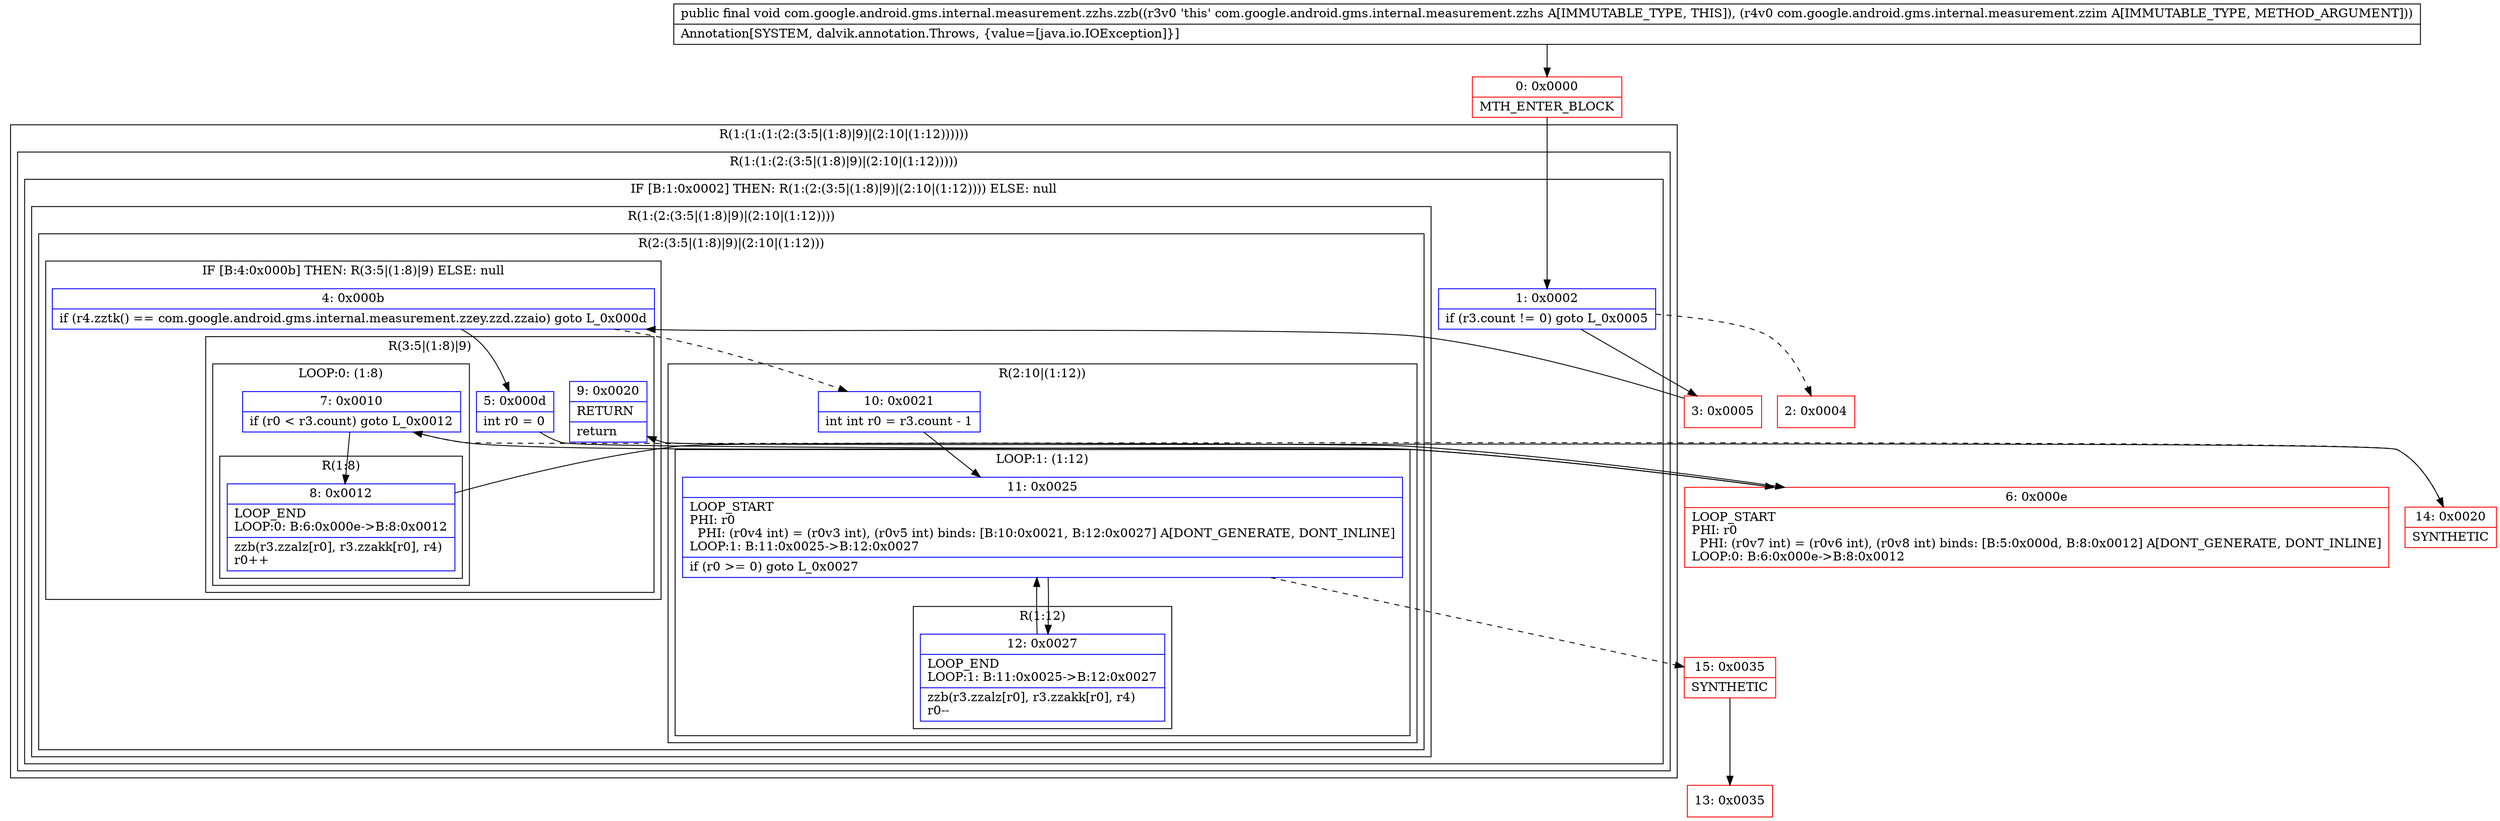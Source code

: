 digraph "CFG forcom.google.android.gms.internal.measurement.zzhs.zzb(Lcom\/google\/android\/gms\/internal\/measurement\/zzim;)V" {
subgraph cluster_Region_465518808 {
label = "R(1:(1:(1:(2:(3:5|(1:8)|9)|(2:10|(1:12))))))";
node [shape=record,color=blue];
subgraph cluster_Region_1061897823 {
label = "R(1:(1:(2:(3:5|(1:8)|9)|(2:10|(1:12)))))";
node [shape=record,color=blue];
subgraph cluster_IfRegion_1274115571 {
label = "IF [B:1:0x0002] THEN: R(1:(2:(3:5|(1:8)|9)|(2:10|(1:12)))) ELSE: null";
node [shape=record,color=blue];
Node_1 [shape=record,label="{1\:\ 0x0002|if (r3.count != 0) goto L_0x0005\l}"];
subgraph cluster_Region_1643781586 {
label = "R(1:(2:(3:5|(1:8)|9)|(2:10|(1:12))))";
node [shape=record,color=blue];
subgraph cluster_Region_2238645 {
label = "R(2:(3:5|(1:8)|9)|(2:10|(1:12)))";
node [shape=record,color=blue];
subgraph cluster_IfRegion_1698623312 {
label = "IF [B:4:0x000b] THEN: R(3:5|(1:8)|9) ELSE: null";
node [shape=record,color=blue];
Node_4 [shape=record,label="{4\:\ 0x000b|if (r4.zztk() == com.google.android.gms.internal.measurement.zzey.zzd.zzaio) goto L_0x000d\l}"];
subgraph cluster_Region_458199618 {
label = "R(3:5|(1:8)|9)";
node [shape=record,color=blue];
Node_5 [shape=record,label="{5\:\ 0x000d|int r0 = 0\l}"];
subgraph cluster_LoopRegion_133149355 {
label = "LOOP:0: (1:8)";
node [shape=record,color=blue];
Node_7 [shape=record,label="{7\:\ 0x0010|if (r0 \< r3.count) goto L_0x0012\l}"];
subgraph cluster_Region_697153396 {
label = "R(1:8)";
node [shape=record,color=blue];
Node_8 [shape=record,label="{8\:\ 0x0012|LOOP_END\lLOOP:0: B:6:0x000e\-\>B:8:0x0012\l|zzb(r3.zzalz[r0], r3.zzakk[r0], r4)\lr0++\l}"];
}
}
Node_9 [shape=record,label="{9\:\ 0x0020|RETURN\l|return\l}"];
}
}
subgraph cluster_Region_990181135 {
label = "R(2:10|(1:12))";
node [shape=record,color=blue];
Node_10 [shape=record,label="{10\:\ 0x0021|int int r0 = r3.count \- 1\l}"];
subgraph cluster_LoopRegion_918749691 {
label = "LOOP:1: (1:12)";
node [shape=record,color=blue];
Node_11 [shape=record,label="{11\:\ 0x0025|LOOP_START\lPHI: r0 \l  PHI: (r0v4 int) = (r0v3 int), (r0v5 int) binds: [B:10:0x0021, B:12:0x0027] A[DONT_GENERATE, DONT_INLINE]\lLOOP:1: B:11:0x0025\-\>B:12:0x0027\l|if (r0 \>= 0) goto L_0x0027\l}"];
subgraph cluster_Region_1122002621 {
label = "R(1:12)";
node [shape=record,color=blue];
Node_12 [shape=record,label="{12\:\ 0x0027|LOOP_END\lLOOP:1: B:11:0x0025\-\>B:12:0x0027\l|zzb(r3.zzalz[r0], r3.zzakk[r0], r4)\lr0\-\-\l}"];
}
}
}
}
}
}
}
}
Node_0 [shape=record,color=red,label="{0\:\ 0x0000|MTH_ENTER_BLOCK\l}"];
Node_2 [shape=record,color=red,label="{2\:\ 0x0004}"];
Node_3 [shape=record,color=red,label="{3\:\ 0x0005}"];
Node_6 [shape=record,color=red,label="{6\:\ 0x000e|LOOP_START\lPHI: r0 \l  PHI: (r0v7 int) = (r0v6 int), (r0v8 int) binds: [B:5:0x000d, B:8:0x0012] A[DONT_GENERATE, DONT_INLINE]\lLOOP:0: B:6:0x000e\-\>B:8:0x0012\l}"];
Node_13 [shape=record,color=red,label="{13\:\ 0x0035}"];
Node_14 [shape=record,color=red,label="{14\:\ 0x0020|SYNTHETIC\l}"];
Node_15 [shape=record,color=red,label="{15\:\ 0x0035|SYNTHETIC\l}"];
MethodNode[shape=record,label="{public final void com.google.android.gms.internal.measurement.zzhs.zzb((r3v0 'this' com.google.android.gms.internal.measurement.zzhs A[IMMUTABLE_TYPE, THIS]), (r4v0 com.google.android.gms.internal.measurement.zzim A[IMMUTABLE_TYPE, METHOD_ARGUMENT]))  | Annotation[SYSTEM, dalvik.annotation.Throws, \{value=[java.io.IOException]\}]\l}"];
MethodNode -> Node_0;
Node_1 -> Node_2[style=dashed];
Node_1 -> Node_3;
Node_4 -> Node_5;
Node_4 -> Node_10[style=dashed];
Node_5 -> Node_6;
Node_7 -> Node_8;
Node_7 -> Node_14[style=dashed];
Node_8 -> Node_6;
Node_10 -> Node_11;
Node_11 -> Node_12;
Node_11 -> Node_15[style=dashed];
Node_12 -> Node_11;
Node_0 -> Node_1;
Node_3 -> Node_4;
Node_6 -> Node_7;
Node_14 -> Node_9;
Node_15 -> Node_13;
}

